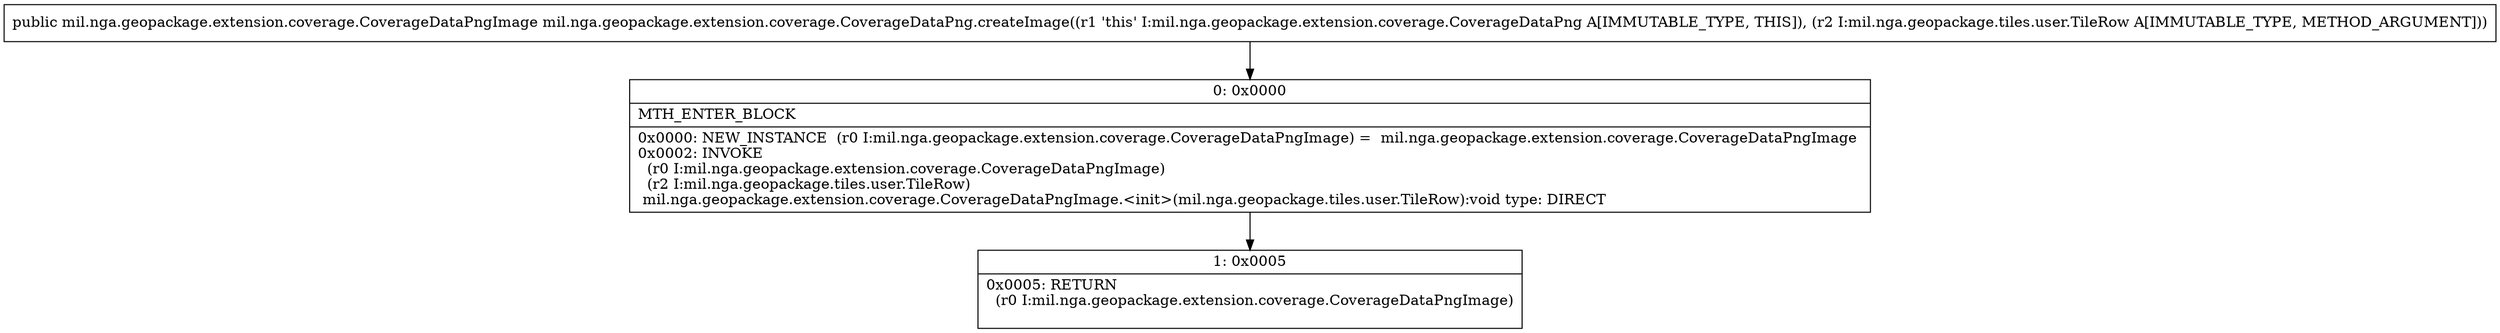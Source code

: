 digraph "CFG formil.nga.geopackage.extension.coverage.CoverageDataPng.createImage(Lmil\/nga\/geopackage\/tiles\/user\/TileRow;)Lmil\/nga\/geopackage\/extension\/coverage\/CoverageDataPngImage;" {
Node_0 [shape=record,label="{0\:\ 0x0000|MTH_ENTER_BLOCK\l|0x0000: NEW_INSTANCE  (r0 I:mil.nga.geopackage.extension.coverage.CoverageDataPngImage) =  mil.nga.geopackage.extension.coverage.CoverageDataPngImage \l0x0002: INVOKE  \l  (r0 I:mil.nga.geopackage.extension.coverage.CoverageDataPngImage)\l  (r2 I:mil.nga.geopackage.tiles.user.TileRow)\l mil.nga.geopackage.extension.coverage.CoverageDataPngImage.\<init\>(mil.nga.geopackage.tiles.user.TileRow):void type: DIRECT \l}"];
Node_1 [shape=record,label="{1\:\ 0x0005|0x0005: RETURN  \l  (r0 I:mil.nga.geopackage.extension.coverage.CoverageDataPngImage)\l \l}"];
MethodNode[shape=record,label="{public mil.nga.geopackage.extension.coverage.CoverageDataPngImage mil.nga.geopackage.extension.coverage.CoverageDataPng.createImage((r1 'this' I:mil.nga.geopackage.extension.coverage.CoverageDataPng A[IMMUTABLE_TYPE, THIS]), (r2 I:mil.nga.geopackage.tiles.user.TileRow A[IMMUTABLE_TYPE, METHOD_ARGUMENT])) }"];
MethodNode -> Node_0;
Node_0 -> Node_1;
}

